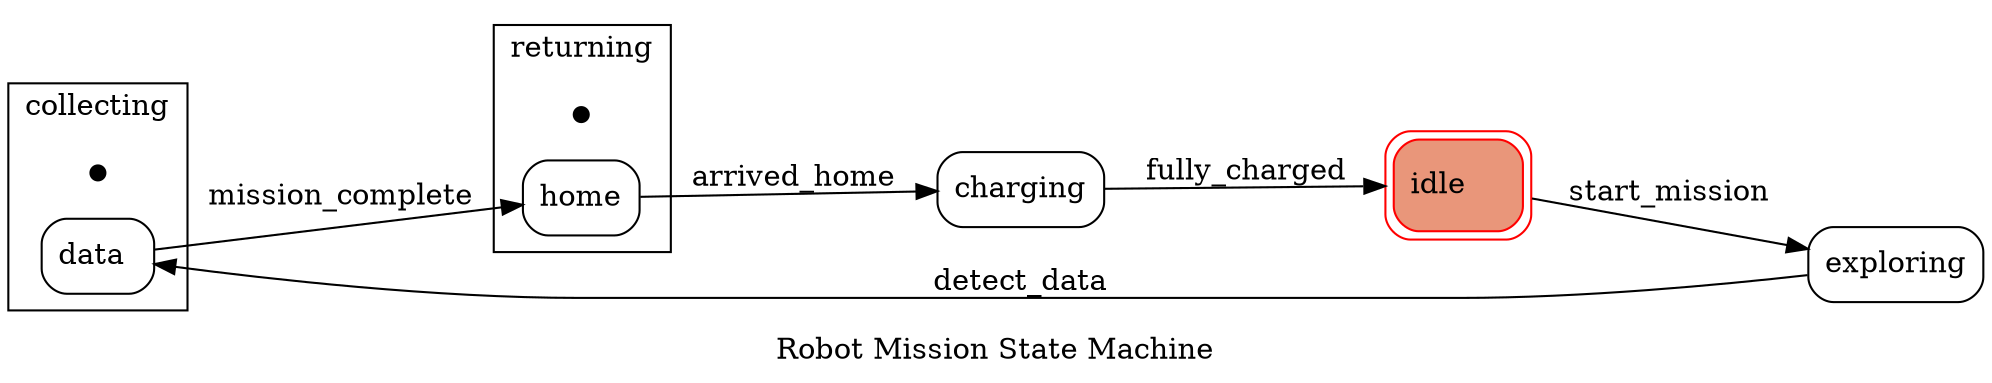 digraph "Robot Mission State Machine" {
	graph [bb="0,0,784.25,195.5",
		color=black,
		directed=true,
		fillcolor=white,
		label="Robot Mission State Machine",
		lheight=0.23,
		lp="392.12,12.25",
		lwidth=2.27,
		rankdir=LR,
		"strict"=false,
		style=solid
	];
	node [color=black,
		fillcolor=white,
		label="\N",
		peripheries=1,
		shape=rectangle,
		style="rounded,filled"
	];
	edge [color=black];
	subgraph cluster_collecting {
		graph [bb="8,76.5,78,187.5",
			color=black,
			fillcolor=white,
			label="collecting\l",
			lheight=0.23,
			lp="43,175.25",
			lwidth=0.74,
			rank=source,
			style=solid
		];
		subgraph cluster_collecting_root {
			graph [bb="31.4,84.5,54.6,108.5",
				color=None,
				label="",
				rank=min
			];
			collecting	[fillcolor=black,
				height=0.1,
				pos="43,96.5",
				shape=point,
				width=0.1];
		}
		collecting_data	[height=0.5,
			label="data\l",
			pos="43,136.5",
			width=0.75];
	}
	subgraph cluster_returning {
		graph [bb="197.75,32.5,267.75,143.5",
			color=black,
			fillcolor=white,
			label="returning\l",
			lheight=0.23,
			lp="232.75,131.25",
			lwidth=0.69,
			rank=source,
			style=solid
		];
		subgraph cluster_returning_root {
			graph [bb="221.15,40.5,244.35,64.5",
				color=None,
				label="",
				rank=min
			];
			returning	[fillcolor=black,
				height=0.1,
				pos="232.75,52.5",
				shape=point,
				width=0.1];
		}
		returning_home	[height=0.5,
			label="home\l",
			pos="232.75,92.5",
			width=0.75];
	}
	idle	[color=red,
		fillcolor=darksalmon,
		height=0.61111,
		label="idle\l",
		peripheries=2,
		pos="576.75,109.5",
		width=0.86111];
	exploring	[height=0.5,
		label="exploring\l",
		pos="750.38,136.5",
		width=0.94097];
	idle -> exploring	[label=start_mission,
		lp="662.12,136.02",
		pos="e,716.17,131.28 608.04,114.26 634.92,118.49 674.53,124.73 704.99,129.52"];
	exploring -> collecting_data	[label=detect_data,
		lp="403.12,169.75",
		pos="e,70.424,143.04 716.04,144.27 681.61,151.61 626.23,161.5 577.75,161.5 231.75,161.5 231.75,161.5 231.75,161.5 167.51,161.5 151.38,\
156.97 88,146.5 85.855,146.15 83.658,145.75 81.446,145.33"];
	collecting_data -> returning_home	[label=mission_complete,
		lp="137.88,134.12",
		pos="e,205.26,98.708 70.106,130.38 102.43,122.81 157.71,109.85 194.49,101.23"];
	charging	[height=0.5,
		label="charging\l",
		pos="403.12,103.5",
		width=0.87847];
	returning_home -> charging	[label=arrived_home,
		lp="315.62,108.5",
		pos="e,371.14,101.48 260.06,94.219 286.71,95.96 328.37,98.682 359.7,100.73"];
	charging -> idle	[label=fully_charged,
		lp="490.25,115.98",
		pos="e,545.48,108.44 435.2,104.59 462.96,105.56 503.82,106.99 534.34,108.05"];
}
